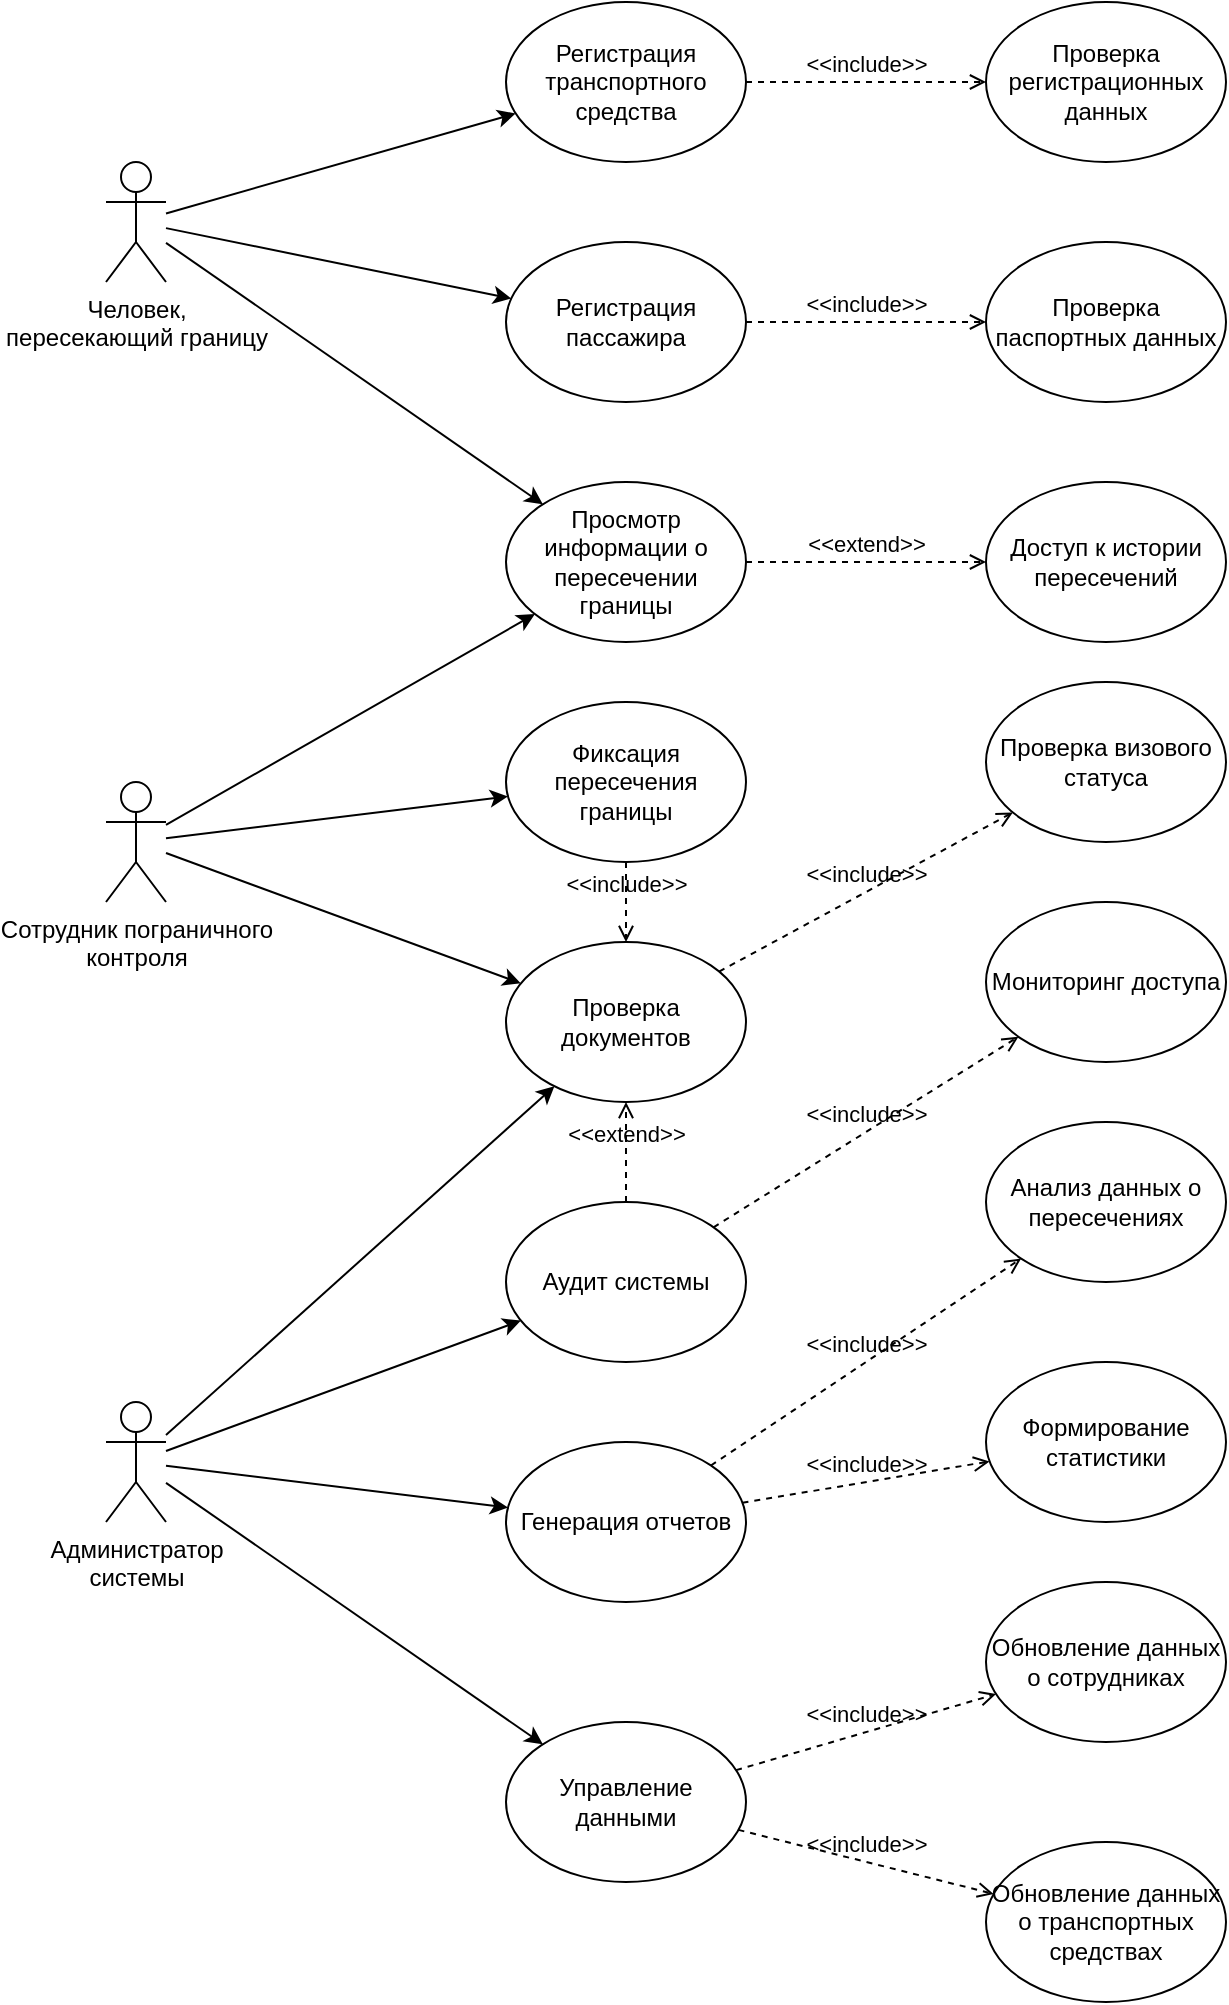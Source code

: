 <mxfile version="24.7.17">
  <diagram name="Страница — 1" id="39gWals8eH3sIh328P3P">
    <mxGraphModel dx="2074" dy="1106" grid="1" gridSize="10" guides="1" tooltips="1" connect="1" arrows="1" fold="1" page="1" pageScale="1" pageWidth="827" pageHeight="1169" math="0" shadow="0">
      <root>
        <mxCell id="0" />
        <mxCell id="1" parent="0" />
        <mxCell id="hMZI5rb7RULNZgoVv10F-1" value="&lt;div&gt;Человек, &lt;br&gt;пересекающий границу&lt;/div&gt;" style="shape=umlActor;verticalLabelPosition=bottom;verticalAlign=top;html=1;outlineConnect=0;" vertex="1" parent="1">
          <mxGeometry x="80" y="100" width="30" height="60" as="geometry" />
        </mxCell>
        <mxCell id="hMZI5rb7RULNZgoVv10F-3" value="Сотрудник пограничного&lt;br&gt;контроля" style="shape=umlActor;verticalLabelPosition=bottom;verticalAlign=top;html=1;outlineConnect=0;" vertex="1" parent="1">
          <mxGeometry x="80" y="410" width="30" height="60" as="geometry" />
        </mxCell>
        <mxCell id="hMZI5rb7RULNZgoVv10F-4" value="Администратор&lt;br&gt;системы&lt;div&gt;&lt;br&gt;&lt;/div&gt;" style="shape=umlActor;verticalLabelPosition=bottom;verticalAlign=top;html=1;outlineConnect=0;" vertex="1" parent="1">
          <mxGeometry x="80" y="720" width="30" height="60" as="geometry" />
        </mxCell>
        <mxCell id="hMZI5rb7RULNZgoVv10F-5" value="Просмотр информации о пересечении границы" style="ellipse;whiteSpace=wrap;html=1;" vertex="1" parent="1">
          <mxGeometry x="280" y="260" width="120" height="80" as="geometry" />
        </mxCell>
        <mxCell id="hMZI5rb7RULNZgoVv10F-6" value="Регистрация транспортного средства" style="ellipse;whiteSpace=wrap;html=1;" vertex="1" parent="1">
          <mxGeometry x="280" y="20" width="120" height="80" as="geometry" />
        </mxCell>
        <mxCell id="hMZI5rb7RULNZgoVv10F-7" value="Проверка документов" style="ellipse;whiteSpace=wrap;html=1;" vertex="1" parent="1">
          <mxGeometry x="280" y="490" width="120" height="80" as="geometry" />
        </mxCell>
        <mxCell id="hMZI5rb7RULNZgoVv10F-8" value="Фиксация пересечения границы" style="ellipse;whiteSpace=wrap;html=1;" vertex="1" parent="1">
          <mxGeometry x="280" y="370" width="120" height="80" as="geometry" />
        </mxCell>
        <mxCell id="hMZI5rb7RULNZgoVv10F-9" value="Генерация отчетов" style="ellipse;whiteSpace=wrap;html=1;" vertex="1" parent="1">
          <mxGeometry x="280" y="740" width="120" height="80" as="geometry" />
        </mxCell>
        <mxCell id="hMZI5rb7RULNZgoVv10F-10" value="Управление данными" style="ellipse;whiteSpace=wrap;html=1;" vertex="1" parent="1">
          <mxGeometry x="280" y="880" width="120" height="80" as="geometry" />
        </mxCell>
        <mxCell id="hMZI5rb7RULNZgoVv10F-11" value="Аудит системы" style="ellipse;whiteSpace=wrap;html=1;" vertex="1" parent="1">
          <mxGeometry x="280" y="620" width="120" height="80" as="geometry" />
        </mxCell>
        <mxCell id="hMZI5rb7RULNZgoVv10F-12" value="" style="endArrow=classic;html=1;rounded=0;" edge="1" parent="1" source="hMZI5rb7RULNZgoVv10F-1" target="hMZI5rb7RULNZgoVv10F-5">
          <mxGeometry width="50" height="50" relative="1" as="geometry">
            <mxPoint x="140" y="140" as="sourcePoint" />
            <mxPoint x="250" y="100" as="targetPoint" />
          </mxGeometry>
        </mxCell>
        <mxCell id="hMZI5rb7RULNZgoVv10F-13" value="" style="endArrow=classic;html=1;rounded=0;" edge="1" parent="1" source="hMZI5rb7RULNZgoVv10F-3" target="hMZI5rb7RULNZgoVv10F-5">
          <mxGeometry width="50" height="50" relative="1" as="geometry">
            <mxPoint x="120" y="280" as="sourcePoint" />
            <mxPoint x="260" y="220" as="targetPoint" />
          </mxGeometry>
        </mxCell>
        <mxCell id="hMZI5rb7RULNZgoVv10F-14" value="" style="endArrow=classic;html=1;rounded=0;" edge="1" parent="1" source="hMZI5rb7RULNZgoVv10F-3" target="hMZI5rb7RULNZgoVv10F-7">
          <mxGeometry width="50" height="50" relative="1" as="geometry">
            <mxPoint x="210" y="465" as="sourcePoint" />
            <mxPoint x="260" y="415" as="targetPoint" />
          </mxGeometry>
        </mxCell>
        <mxCell id="hMZI5rb7RULNZgoVv10F-15" value="" style="endArrow=classic;html=1;rounded=0;" edge="1" parent="1" source="hMZI5rb7RULNZgoVv10F-3" target="hMZI5rb7RULNZgoVv10F-8">
          <mxGeometry width="50" height="50" relative="1" as="geometry">
            <mxPoint x="190" y="520" as="sourcePoint" />
            <mxPoint x="240" y="470" as="targetPoint" />
          </mxGeometry>
        </mxCell>
        <mxCell id="hMZI5rb7RULNZgoVv10F-16" value="" style="endArrow=classic;html=1;rounded=0;" edge="1" parent="1" source="hMZI5rb7RULNZgoVv10F-4" target="hMZI5rb7RULNZgoVv10F-9">
          <mxGeometry width="50" height="50" relative="1" as="geometry">
            <mxPoint x="130" y="720" as="sourcePoint" />
            <mxPoint x="240" y="710" as="targetPoint" />
          </mxGeometry>
        </mxCell>
        <mxCell id="hMZI5rb7RULNZgoVv10F-17" value="" style="endArrow=classic;html=1;rounded=0;" edge="1" parent="1" source="hMZI5rb7RULNZgoVv10F-4" target="hMZI5rb7RULNZgoVv10F-10">
          <mxGeometry width="50" height="50" relative="1" as="geometry">
            <mxPoint x="180" y="800" as="sourcePoint" />
            <mxPoint x="230" y="750" as="targetPoint" />
          </mxGeometry>
        </mxCell>
        <mxCell id="hMZI5rb7RULNZgoVv10F-18" value="" style="endArrow=classic;html=1;rounded=0;" edge="1" parent="1" source="hMZI5rb7RULNZgoVv10F-4" target="hMZI5rb7RULNZgoVv10F-11">
          <mxGeometry width="50" height="50" relative="1" as="geometry">
            <mxPoint x="160" y="860" as="sourcePoint" />
            <mxPoint x="210" y="810" as="targetPoint" />
          </mxGeometry>
        </mxCell>
        <mxCell id="hMZI5rb7RULNZgoVv10F-19" value="&amp;lt;&amp;lt;include&amp;gt;&amp;gt;" style="html=1;verticalAlign=bottom;labelBackgroundColor=none;endArrow=open;endFill=0;dashed=1;rounded=0;" edge="1" parent="1" source="hMZI5rb7RULNZgoVv10F-8" target="hMZI5rb7RULNZgoVv10F-7">
          <mxGeometry width="160" relative="1" as="geometry">
            <mxPoint x="380" y="450" as="sourcePoint" />
            <mxPoint x="540" y="450" as="targetPoint" />
          </mxGeometry>
        </mxCell>
        <mxCell id="hMZI5rb7RULNZgoVv10F-20" value="&amp;lt;&amp;lt;extend&amp;gt;&amp;gt;" style="html=1;verticalAlign=bottom;labelBackgroundColor=none;endArrow=open;endFill=0;dashed=1;rounded=0;entryX=0;entryY=0.5;entryDx=0;entryDy=0;" edge="1" parent="1" source="hMZI5rb7RULNZgoVv10F-5" target="hMZI5rb7RULNZgoVv10F-21">
          <mxGeometry width="160" relative="1" as="geometry">
            <mxPoint x="400" y="69.5" as="sourcePoint" />
            <mxPoint x="500" y="70" as="targetPoint" />
          </mxGeometry>
        </mxCell>
        <mxCell id="hMZI5rb7RULNZgoVv10F-21" value="Доступ к истории пересечений" style="ellipse;whiteSpace=wrap;html=1;" vertex="1" parent="1">
          <mxGeometry x="520" y="260" width="120" height="80" as="geometry" />
        </mxCell>
        <mxCell id="hMZI5rb7RULNZgoVv10F-22" value="" style="endArrow=classic;html=1;rounded=0;" edge="1" parent="1" source="hMZI5rb7RULNZgoVv10F-1" target="hMZI5rb7RULNZgoVv10F-6">
          <mxGeometry width="50" height="50" relative="1" as="geometry">
            <mxPoint x="210" y="95" as="sourcePoint" />
            <mxPoint x="240" y="90" as="targetPoint" />
          </mxGeometry>
        </mxCell>
        <mxCell id="hMZI5rb7RULNZgoVv10F-23" value="Регистрация пассажира" style="ellipse;whiteSpace=wrap;html=1;" vertex="1" parent="1">
          <mxGeometry x="280" y="140" width="120" height="80" as="geometry" />
        </mxCell>
        <mxCell id="hMZI5rb7RULNZgoVv10F-24" value="" style="endArrow=classic;html=1;rounded=0;" edge="1" parent="1" source="hMZI5rb7RULNZgoVv10F-1" target="hMZI5rb7RULNZgoVv10F-23">
          <mxGeometry width="50" height="50" relative="1" as="geometry">
            <mxPoint x="390" y="590" as="sourcePoint" />
            <mxPoint x="440" y="540" as="targetPoint" />
          </mxGeometry>
        </mxCell>
        <mxCell id="hMZI5rb7RULNZgoVv10F-25" value="" style="endArrow=classic;html=1;rounded=0;" edge="1" parent="1" source="hMZI5rb7RULNZgoVv10F-4" target="hMZI5rb7RULNZgoVv10F-7">
          <mxGeometry width="50" height="50" relative="1" as="geometry">
            <mxPoint x="80" y="640" as="sourcePoint" />
            <mxPoint x="130" y="590" as="targetPoint" />
          </mxGeometry>
        </mxCell>
        <mxCell id="hMZI5rb7RULNZgoVv10F-26" value="Проверка регистрационных данных" style="ellipse;whiteSpace=wrap;html=1;" vertex="1" parent="1">
          <mxGeometry x="520" y="20" width="120" height="80" as="geometry" />
        </mxCell>
        <mxCell id="hMZI5rb7RULNZgoVv10F-29" value="&amp;lt;&amp;lt;include&amp;gt;&amp;gt;" style="html=1;verticalAlign=bottom;labelBackgroundColor=none;endArrow=open;endFill=0;dashed=1;rounded=0;" edge="1" parent="1" source="hMZI5rb7RULNZgoVv10F-6" target="hMZI5rb7RULNZgoVv10F-26">
          <mxGeometry width="160" relative="1" as="geometry">
            <mxPoint x="414" y="140" as="sourcePoint" />
            <mxPoint x="574" y="140" as="targetPoint" />
          </mxGeometry>
        </mxCell>
        <mxCell id="hMZI5rb7RULNZgoVv10F-30" value="Проверка паспортных данных" style="ellipse;whiteSpace=wrap;html=1;" vertex="1" parent="1">
          <mxGeometry x="520" y="140" width="120" height="80" as="geometry" />
        </mxCell>
        <mxCell id="hMZI5rb7RULNZgoVv10F-31" value="&amp;lt;&amp;lt;include&amp;gt;&amp;gt;" style="html=1;verticalAlign=bottom;labelBackgroundColor=none;endArrow=open;endFill=0;dashed=1;rounded=0;" edge="1" parent="1" source="hMZI5rb7RULNZgoVv10F-23" target="hMZI5rb7RULNZgoVv10F-30">
          <mxGeometry width="160" relative="1" as="geometry">
            <mxPoint x="460" y="439.5" as="sourcePoint" />
            <mxPoint x="620" y="439.5" as="targetPoint" />
          </mxGeometry>
        </mxCell>
        <mxCell id="hMZI5rb7RULNZgoVv10F-32" value="Проверка визового статуса" style="ellipse;whiteSpace=wrap;html=1;" vertex="1" parent="1">
          <mxGeometry x="520" y="360" width="120" height="80" as="geometry" />
        </mxCell>
        <mxCell id="hMZI5rb7RULNZgoVv10F-33" value="&amp;lt;&amp;lt;include&amp;gt;&amp;gt;" style="html=1;verticalAlign=bottom;labelBackgroundColor=none;endArrow=open;endFill=0;dashed=1;rounded=0;" edge="1" parent="1" source="hMZI5rb7RULNZgoVv10F-7" target="hMZI5rb7RULNZgoVv10F-32">
          <mxGeometry width="160" relative="1" as="geometry">
            <mxPoint x="450" y="610" as="sourcePoint" />
            <mxPoint x="610" y="610" as="targetPoint" />
          </mxGeometry>
        </mxCell>
        <mxCell id="hMZI5rb7RULNZgoVv10F-34" value="Анализ данных о пересечениях" style="ellipse;whiteSpace=wrap;html=1;" vertex="1" parent="1">
          <mxGeometry x="520" y="580" width="120" height="80" as="geometry" />
        </mxCell>
        <mxCell id="hMZI5rb7RULNZgoVv10F-35" value="Формирование статистики" style="ellipse;whiteSpace=wrap;html=1;" vertex="1" parent="1">
          <mxGeometry x="520" y="700" width="120" height="80" as="geometry" />
        </mxCell>
        <mxCell id="hMZI5rb7RULNZgoVv10F-37" value="&amp;lt;&amp;lt;include&amp;gt;&amp;gt;" style="html=1;verticalAlign=bottom;labelBackgroundColor=none;endArrow=open;endFill=0;dashed=1;rounded=0;" edge="1" parent="1" source="hMZI5rb7RULNZgoVv10F-9" target="hMZI5rb7RULNZgoVv10F-34">
          <mxGeometry width="160" relative="1" as="geometry">
            <mxPoint x="380" y="580" as="sourcePoint" />
            <mxPoint x="540" y="580" as="targetPoint" />
          </mxGeometry>
        </mxCell>
        <mxCell id="hMZI5rb7RULNZgoVv10F-38" value="&amp;lt;&amp;lt;include&amp;gt;&amp;gt;" style="html=1;verticalAlign=bottom;labelBackgroundColor=none;endArrow=open;endFill=0;dashed=1;rounded=0;" edge="1" parent="1" source="hMZI5rb7RULNZgoVv10F-9" target="hMZI5rb7RULNZgoVv10F-35">
          <mxGeometry width="160" relative="1" as="geometry">
            <mxPoint x="390" y="584" as="sourcePoint" />
            <mxPoint x="550" y="584" as="targetPoint" />
          </mxGeometry>
        </mxCell>
        <mxCell id="hMZI5rb7RULNZgoVv10F-39" value="Обновление данных о сотрудниках" style="ellipse;whiteSpace=wrap;html=1;" vertex="1" parent="1">
          <mxGeometry x="520" y="810" width="120" height="80" as="geometry" />
        </mxCell>
        <mxCell id="hMZI5rb7RULNZgoVv10F-40" value="&amp;lt;&amp;lt;include&amp;gt;&amp;gt;" style="html=1;verticalAlign=bottom;labelBackgroundColor=none;endArrow=open;endFill=0;dashed=1;rounded=0;" edge="1" parent="1" source="hMZI5rb7RULNZgoVv10F-10" target="hMZI5rb7RULNZgoVv10F-39">
          <mxGeometry width="160" relative="1" as="geometry">
            <mxPoint x="500" y="819" as="sourcePoint" />
            <mxPoint x="660" y="819" as="targetPoint" />
          </mxGeometry>
        </mxCell>
        <mxCell id="hMZI5rb7RULNZgoVv10F-41" value="Обновление данных о транспортных средствах" style="ellipse;whiteSpace=wrap;html=1;" vertex="1" parent="1">
          <mxGeometry x="520" y="940" width="120" height="80" as="geometry" />
        </mxCell>
        <mxCell id="hMZI5rb7RULNZgoVv10F-43" value="&amp;lt;&amp;lt;include&amp;gt;&amp;gt;" style="html=1;verticalAlign=bottom;labelBackgroundColor=none;endArrow=open;endFill=0;dashed=1;rounded=0;" edge="1" parent="1" source="hMZI5rb7RULNZgoVv10F-10" target="hMZI5rb7RULNZgoVv10F-41">
          <mxGeometry width="160" relative="1" as="geometry">
            <mxPoint x="330" y="570" as="sourcePoint" />
            <mxPoint x="490" y="570" as="targetPoint" />
          </mxGeometry>
        </mxCell>
        <mxCell id="hMZI5rb7RULNZgoVv10F-44" value="Мониторинг доступа" style="ellipse;whiteSpace=wrap;html=1;" vertex="1" parent="1">
          <mxGeometry x="520" y="470" width="120" height="80" as="geometry" />
        </mxCell>
        <mxCell id="hMZI5rb7RULNZgoVv10F-45" value="&amp;lt;&amp;lt;include&amp;gt;&amp;gt;" style="html=1;verticalAlign=bottom;labelBackgroundColor=none;endArrow=open;endFill=0;dashed=1;rounded=0;" edge="1" parent="1" source="hMZI5rb7RULNZgoVv10F-11" target="hMZI5rb7RULNZgoVv10F-44">
          <mxGeometry width="160" relative="1" as="geometry">
            <mxPoint x="330" y="570" as="sourcePoint" />
            <mxPoint x="490" y="570" as="targetPoint" />
          </mxGeometry>
        </mxCell>
        <mxCell id="hMZI5rb7RULNZgoVv10F-46" value="&amp;lt;&amp;lt;extend&amp;gt;&amp;gt;" style="html=1;verticalAlign=bottom;labelBackgroundColor=none;endArrow=open;endFill=0;dashed=1;rounded=0;" edge="1" parent="1" source="hMZI5rb7RULNZgoVv10F-11" target="hMZI5rb7RULNZgoVv10F-7">
          <mxGeometry width="160" relative="1" as="geometry">
            <mxPoint x="300" y="600" as="sourcePoint" />
            <mxPoint x="460" y="600" as="targetPoint" />
          </mxGeometry>
        </mxCell>
      </root>
    </mxGraphModel>
  </diagram>
</mxfile>
